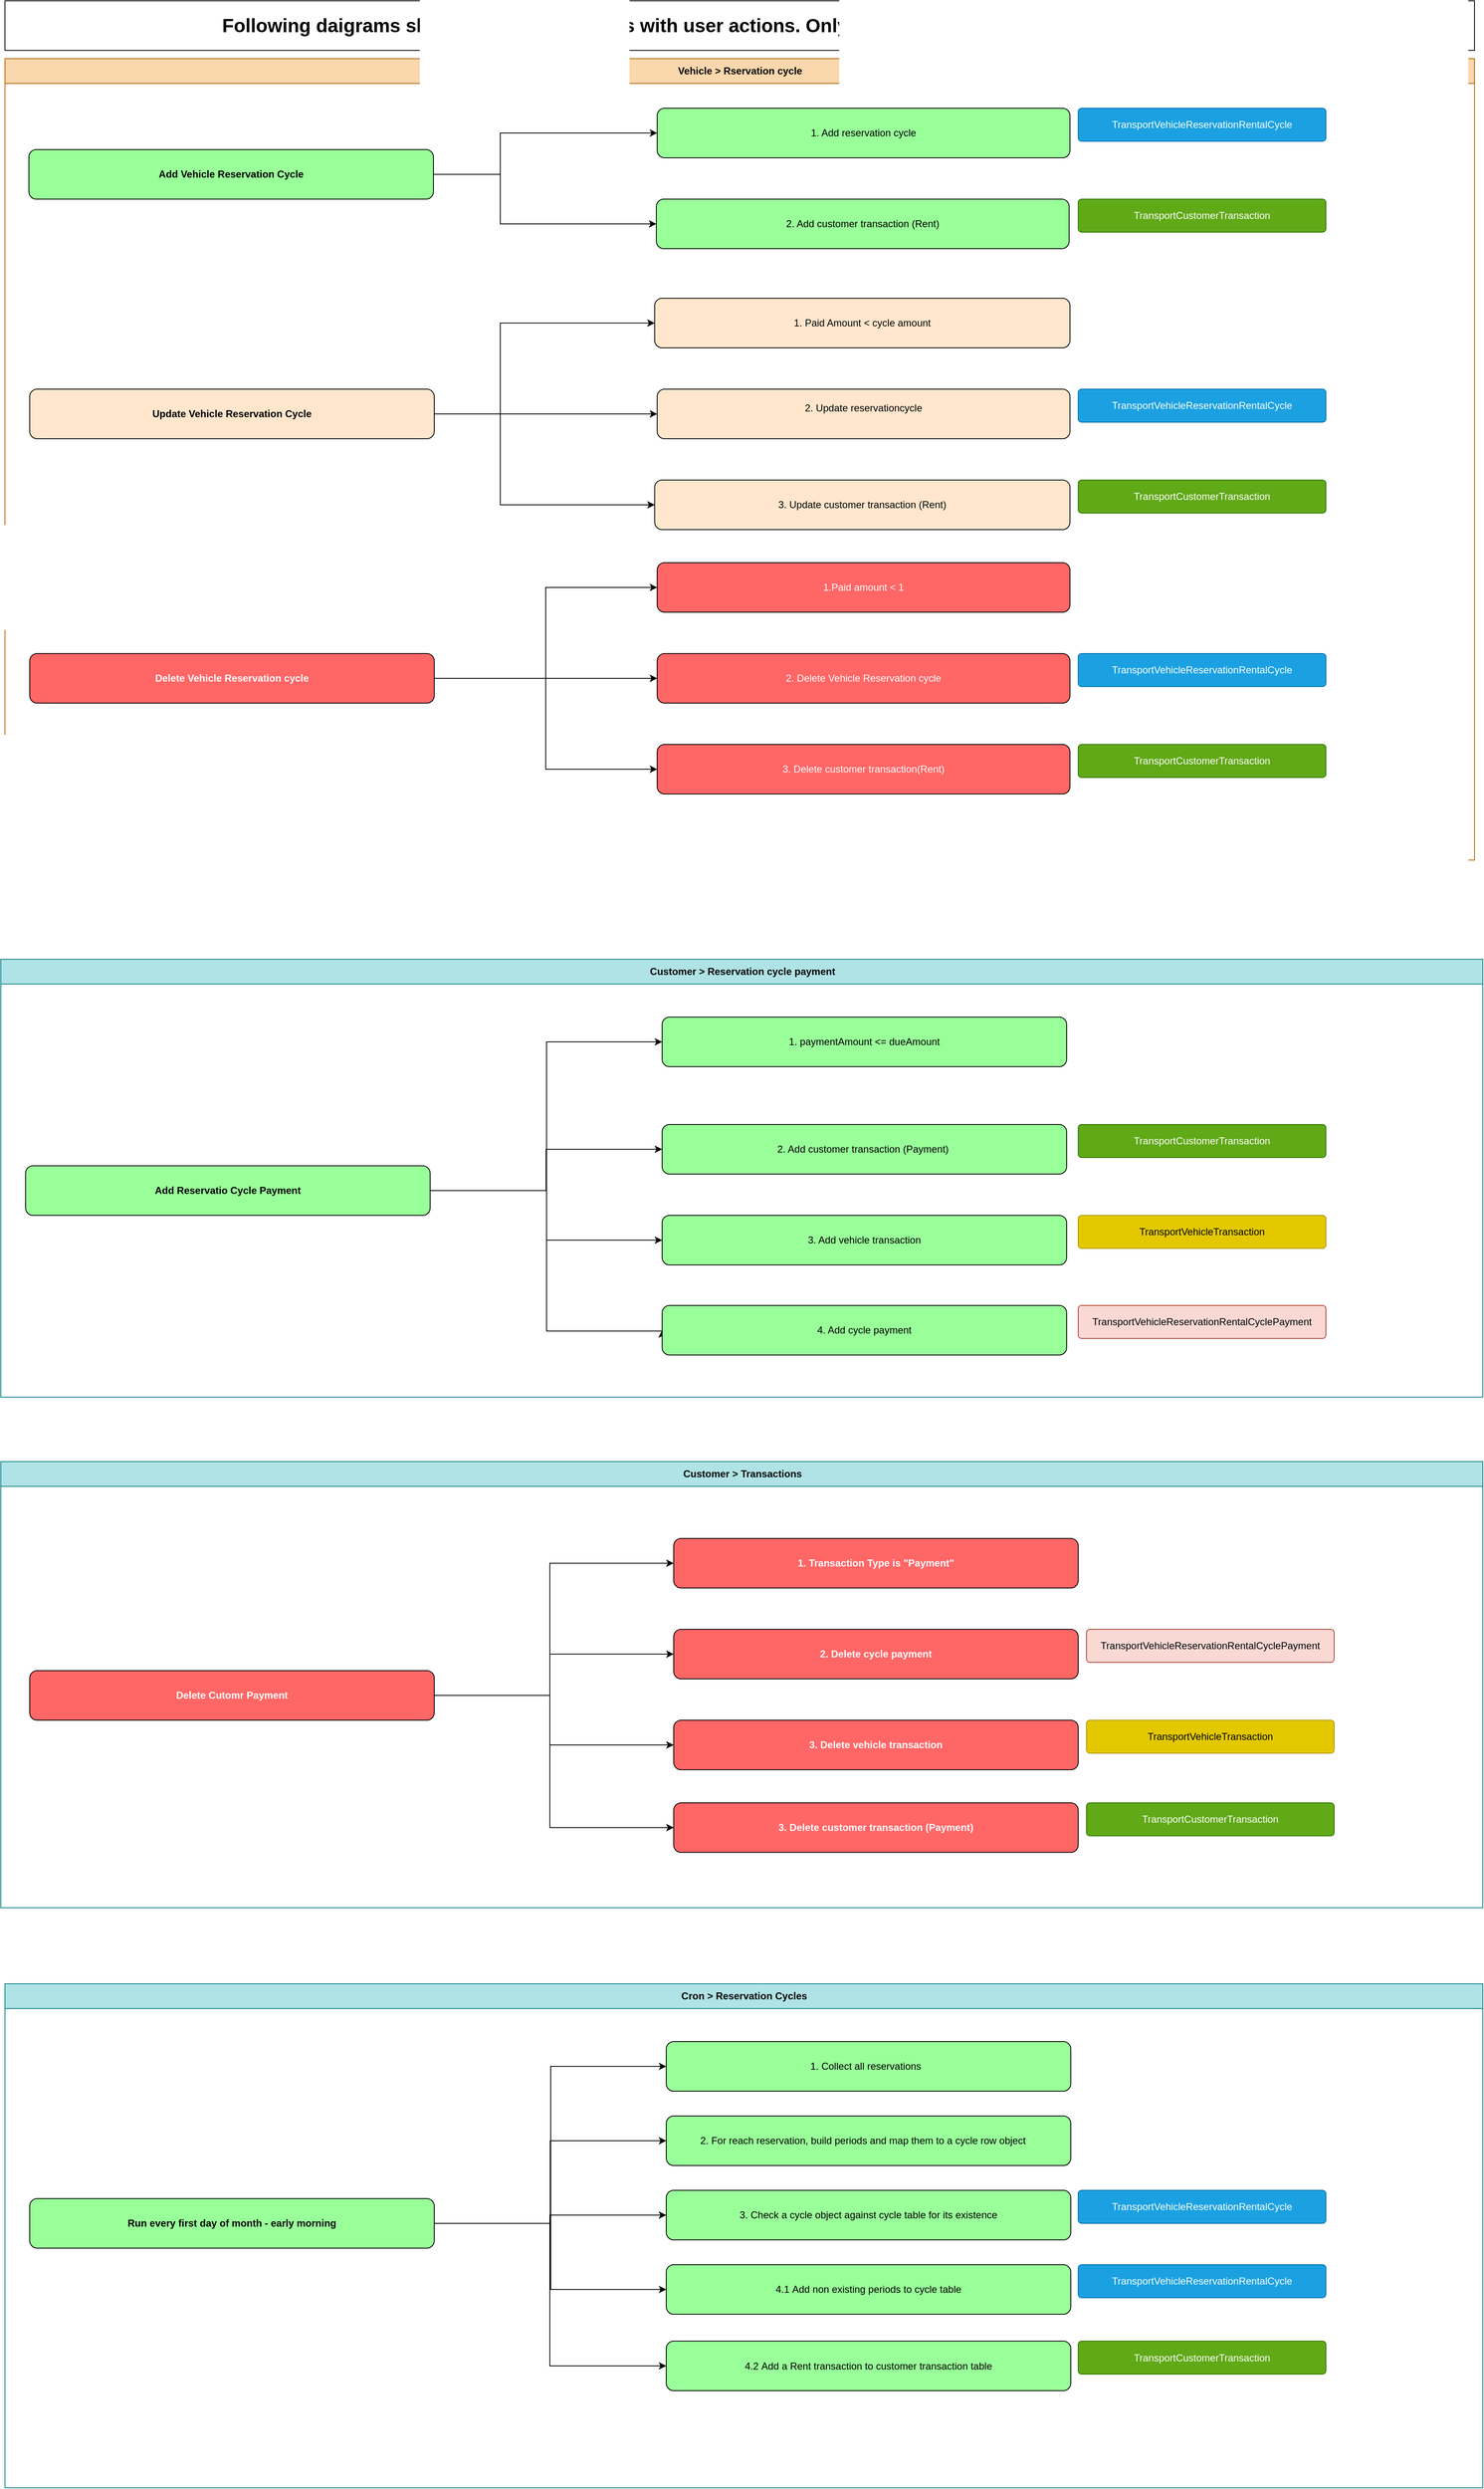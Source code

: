 <mxfile version="26.0.16">
  <diagram id="prtHgNgQTEPvFCAcTncT" name="Page-1">
    <mxGraphModel dx="1987" dy="1121" grid="1" gridSize="10" guides="1" tooltips="1" connect="1" arrows="1" fold="1" page="1" pageScale="1" pageWidth="827" pageHeight="1169" math="0" shadow="0">
      <root>
        <mxCell id="0" />
        <mxCell id="1" parent="0" />
        <mxCell id="dNxyNK7c78bLwvsdeMH5-11" value="Vehicle &amp;gt; Rservation cycle" style="swimlane;html=1;startSize=30;horizontal=1;containerType=tree;glass=0;fillColor=#fad7ac;strokeColor=#b46504;movable=1;resizable=1;rotatable=1;deletable=1;editable=1;locked=0;connectable=1;" parent="1" vertex="1">
          <mxGeometry x="40" y="100" width="1780" height="970" as="geometry" />
        </mxCell>
        <mxCell id="MT_8CDk_X4ysUxicGTOP-2" value="Add Vehicle Reservation Cycle" style="rounded=1;whiteSpace=wrap;html=1;fontStyle=1;fillColor=light-dark(#99FF99,var(--ge-dark-color, #121212));movable=1;resizable=1;rotatable=1;deletable=1;editable=1;locked=0;connectable=1;" parent="dNxyNK7c78bLwvsdeMH5-11" vertex="1">
          <mxGeometry x="29" y="110" width="490" height="60" as="geometry" />
        </mxCell>
        <mxCell id="MT_8CDk_X4ysUxicGTOP-5" value="2. Add customer transaction (Rent)" style="rounded=1;whiteSpace=wrap;html=1;fillColor=light-dark(#99FF99,var(--ge-dark-color, #121212));movable=1;resizable=1;rotatable=1;deletable=1;editable=1;locked=0;connectable=1;" parent="dNxyNK7c78bLwvsdeMH5-11" vertex="1">
          <mxGeometry x="789" y="170" width="500" height="60" as="geometry" />
        </mxCell>
        <mxCell id="MT_8CDk_X4ysUxicGTOP-12" value="Update Vehicle Reservation Cycle" style="rounded=1;whiteSpace=wrap;html=1;fontStyle=1;fillColor=light-dark(#FFE6CC,var(--ge-dark-color, #121212));movable=1;resizable=1;rotatable=1;deletable=1;editable=1;locked=0;connectable=1;" parent="dNxyNK7c78bLwvsdeMH5-11" vertex="1">
          <mxGeometry x="30" y="400" width="490" height="60" as="geometry" />
        </mxCell>
        <mxCell id="MT_8CDk_X4ysUxicGTOP-14" value="1.&amp;nbsp;&lt;span style=&quot;background-color: transparent; color: light-dark(rgb(0, 0, 0), rgb(255, 255, 255));&quot;&gt;Paid Amount &amp;lt; cycle amount&lt;/span&gt;" style="rounded=1;whiteSpace=wrap;html=1;fillColor=light-dark(#FFE6CC,var(--ge-dark-color, #121212));movable=1;resizable=1;rotatable=1;deletable=1;editable=1;locked=0;connectable=1;" parent="dNxyNK7c78bLwvsdeMH5-11" vertex="1">
          <mxGeometry x="787" y="290" width="503" height="60" as="geometry" />
        </mxCell>
        <mxCell id="MT_8CDk_X4ysUxicGTOP-15" value="2. Update reservationcycle&lt;div&gt;&lt;br&gt;&lt;/div&gt;" style="rounded=1;whiteSpace=wrap;html=1;fillColor=light-dark(#FFE6CC,var(--ge-dark-color, #121212));movable=1;resizable=1;rotatable=1;deletable=1;editable=1;locked=0;connectable=1;" parent="dNxyNK7c78bLwvsdeMH5-11" vertex="1">
          <mxGeometry x="790" y="400" width="500" height="60" as="geometry" />
        </mxCell>
        <mxCell id="MT_8CDk_X4ysUxicGTOP-22" value="3. Update customer transaction&lt;span style=&quot;background-color: transparent; color: light-dark(rgb(0, 0, 0), rgb(255, 255, 255));&quot;&gt;&amp;nbsp;(Rent)&lt;/span&gt;" style="rounded=1;whiteSpace=wrap;html=1;fillColor=light-dark(#FFE6CC,var(--ge-dark-color, #121212));movable=1;resizable=1;rotatable=1;deletable=1;editable=1;locked=0;connectable=1;" parent="dNxyNK7c78bLwvsdeMH5-11" vertex="1">
          <mxGeometry x="787" y="510" width="503" height="60" as="geometry" />
        </mxCell>
        <mxCell id="MT_8CDk_X4ysUxicGTOP-28" value="&lt;font style=&quot;color: light-dark(rgb(255, 255, 255), rgb(255, 255, 255));&quot;&gt;Delete Vehicle Reservation cycle&lt;/font&gt;" style="rounded=1;whiteSpace=wrap;html=1;fontStyle=1;fillColor=light-dark(#FF6666,var(--ge-dark-color, #121212));movable=1;resizable=1;rotatable=1;deletable=1;editable=1;locked=0;connectable=1;" parent="dNxyNK7c78bLwvsdeMH5-11" vertex="1">
          <mxGeometry x="30" y="720" width="490" height="60" as="geometry" />
        </mxCell>
        <mxCell id="MT_8CDk_X4ysUxicGTOP-29" value="" style="edgeStyle=orthogonalEdgeStyle;rounded=0;orthogonalLoop=1;jettySize=auto;html=1;fillColor=light-dark(#FF6666,var(--ge-dark-color, #121212));entryX=0;entryY=0.5;entryDx=0;entryDy=0;movable=1;resizable=1;rotatable=1;deletable=1;editable=1;locked=0;connectable=1;" parent="dNxyNK7c78bLwvsdeMH5-11" source="MT_8CDk_X4ysUxicGTOP-28" target="MT_8CDk_X4ysUxicGTOP-30" edge="1">
          <mxGeometry relative="1" as="geometry" />
        </mxCell>
        <mxCell id="MT_8CDk_X4ysUxicGTOP-30" value="&lt;span&gt;&lt;font style=&quot;color: light-dark(rgb(255, 255, 255), rgb(255, 255, 255));&quot;&gt;1.Paid amount &amp;lt; 1&lt;/font&gt;&lt;/span&gt;" style="rounded=1;whiteSpace=wrap;html=1;fillColor=light-dark(#FF6666,var(--ge-dark-color, #121212));movable=1;resizable=1;rotatable=1;deletable=1;editable=1;locked=0;connectable=1;" parent="dNxyNK7c78bLwvsdeMH5-11" vertex="1">
          <mxGeometry x="790" y="610" width="500" height="60" as="geometry" />
        </mxCell>
        <mxCell id="MT_8CDk_X4ysUxicGTOP-31" value="" style="edgeStyle=orthogonalEdgeStyle;rounded=0;orthogonalLoop=1;jettySize=auto;html=1;fillColor=light-dark(#FF6666,var(--ge-dark-color, #121212));movable=1;resizable=1;rotatable=1;deletable=1;editable=1;locked=0;connectable=1;" parent="dNxyNK7c78bLwvsdeMH5-11" source="MT_8CDk_X4ysUxicGTOP-28" target="MT_8CDk_X4ysUxicGTOP-32" edge="1">
          <mxGeometry relative="1" as="geometry">
            <Array as="points">
              <mxPoint x="670" y="750" />
              <mxPoint x="670" y="750" />
            </Array>
          </mxGeometry>
        </mxCell>
        <mxCell id="MT_8CDk_X4ysUxicGTOP-32" value="&lt;font style=&quot;color: light-dark(rgb(255, 255, 255), rgb(255, 255, 255));&quot;&gt;2. Delete Vehicle Reservation cycle&lt;/font&gt;" style="rounded=1;whiteSpace=wrap;html=1;fillColor=light-dark(#FF6666,var(--ge-dark-color, #121212));movable=1;resizable=1;rotatable=1;deletable=1;editable=1;locked=0;connectable=1;" parent="dNxyNK7c78bLwvsdeMH5-11" vertex="1">
          <mxGeometry x="790" y="720" width="500" height="60" as="geometry" />
        </mxCell>
        <mxCell id="MT_8CDk_X4ysUxicGTOP-33" value="" style="edgeStyle=orthogonalEdgeStyle;rounded=0;orthogonalLoop=1;jettySize=auto;html=1;exitX=1;exitY=0.5;exitDx=0;exitDy=0;fillColor=light-dark(#FF6666,var(--ge-dark-color, #121212));entryX=0;entryY=0.5;entryDx=0;entryDy=0;movable=1;resizable=1;rotatable=1;deletable=1;editable=1;locked=0;connectable=1;" parent="dNxyNK7c78bLwvsdeMH5-11" source="MT_8CDk_X4ysUxicGTOP-28" target="MT_8CDk_X4ysUxicGTOP-34" edge="1">
          <mxGeometry relative="1" as="geometry" />
        </mxCell>
        <mxCell id="MT_8CDk_X4ysUxicGTOP-34" value="&lt;font style=&quot;color: light-dark(rgb(255, 255, 255), rgb(255, 255, 255));&quot;&gt;3. Delete customer transaction(Rent)&lt;/font&gt;" style="rounded=1;whiteSpace=wrap;html=1;fillColor=light-dark(#FF6666,var(--ge-dark-color, #121212));movable=1;resizable=1;rotatable=1;deletable=1;editable=1;locked=0;connectable=1;" parent="dNxyNK7c78bLwvsdeMH5-11" vertex="1">
          <mxGeometry x="790" y="830" width="500" height="60" as="geometry" />
        </mxCell>
        <mxCell id="MT_8CDk_X4ysUxicGTOP-47" value="" style="edgeStyle=orthogonalEdgeStyle;rounded=0;orthogonalLoop=1;jettySize=auto;html=1;entryX=0;entryY=0.5;entryDx=0;entryDy=0;movable=1;resizable=1;rotatable=1;deletable=1;editable=1;locked=0;connectable=1;" parent="dNxyNK7c78bLwvsdeMH5-11" source="MT_8CDk_X4ysUxicGTOP-12" target="MT_8CDk_X4ysUxicGTOP-15" edge="1">
          <mxGeometry relative="1" as="geometry">
            <mxPoint x="1070" y="530" as="targetPoint" />
          </mxGeometry>
        </mxCell>
        <mxCell id="MT_8CDk_X4ysUxicGTOP-51" value="" style="edgeStyle=orthogonalEdgeStyle;rounded=0;orthogonalLoop=1;jettySize=auto;html=1;entryX=0;entryY=0.5;entryDx=0;entryDy=0;movable=1;resizable=1;rotatable=1;deletable=1;editable=1;locked=0;connectable=1;" parent="dNxyNK7c78bLwvsdeMH5-11" source="MT_8CDk_X4ysUxicGTOP-12" target="MT_8CDk_X4ysUxicGTOP-14" edge="1">
          <mxGeometry relative="1" as="geometry">
            <mxPoint x="600" y="300" as="targetPoint" />
            <Array as="points">
              <mxPoint x="600" y="430" />
              <mxPoint x="600" y="320" />
            </Array>
          </mxGeometry>
        </mxCell>
        <mxCell id="MT_8CDk_X4ysUxicGTOP-53" value="" style="edgeStyle=orthogonalEdgeStyle;rounded=0;orthogonalLoop=1;jettySize=auto;html=1;exitX=1;exitY=0.5;exitDx=0;exitDy=0;entryX=0;entryY=0.5;entryDx=0;entryDy=0;movable=1;resizable=1;rotatable=1;deletable=1;editable=1;locked=0;connectable=1;" parent="dNxyNK7c78bLwvsdeMH5-11" source="MT_8CDk_X4ysUxicGTOP-12" target="MT_8CDk_X4ysUxicGTOP-22" edge="1">
          <mxGeometry relative="1" as="geometry">
            <mxPoint x="780" y="520" as="targetPoint" />
            <Array as="points">
              <mxPoint x="600" y="430" />
              <mxPoint x="600" y="540" />
            </Array>
          </mxGeometry>
        </mxCell>
        <mxCell id="MT_8CDk_X4ysUxicGTOP-4" value="1. Add reservation cycle" style="rounded=1;whiteSpace=wrap;html=1;fillColor=light-dark(#99FF99,var(--ge-dark-color, #121212));movable=1;resizable=1;rotatable=1;deletable=1;editable=1;locked=0;connectable=1;" parent="dNxyNK7c78bLwvsdeMH5-11" vertex="1">
          <mxGeometry x="790" y="60" width="500" height="60" as="geometry" />
        </mxCell>
        <mxCell id="MT_8CDk_X4ysUxicGTOP-138" value="" style="endArrow=classic;html=1;rounded=0;exitX=1;exitY=0.5;exitDx=0;exitDy=0;entryX=0;entryY=0.5;entryDx=0;entryDy=0;movable=1;resizable=1;rotatable=1;deletable=1;editable=1;locked=0;connectable=1;" parent="dNxyNK7c78bLwvsdeMH5-11" source="MT_8CDk_X4ysUxicGTOP-2" target="MT_8CDk_X4ysUxicGTOP-4" edge="1">
          <mxGeometry width="50" height="50" relative="1" as="geometry">
            <mxPoint x="810" y="70" as="sourcePoint" />
            <mxPoint x="860" y="20" as="targetPoint" />
            <Array as="points">
              <mxPoint x="600" y="140" />
              <mxPoint x="600" y="90" />
            </Array>
          </mxGeometry>
        </mxCell>
        <mxCell id="MT_8CDk_X4ysUxicGTOP-139" value="" style="endArrow=classic;html=1;rounded=0;exitX=1;exitY=0.5;exitDx=0;exitDy=0;entryX=0;entryY=0.5;entryDx=0;entryDy=0;movable=1;resizable=1;rotatable=1;deletable=1;editable=1;locked=0;connectable=1;" parent="dNxyNK7c78bLwvsdeMH5-11" source="MT_8CDk_X4ysUxicGTOP-2" target="MT_8CDk_X4ysUxicGTOP-5" edge="1">
          <mxGeometry width="50" height="50" relative="1" as="geometry">
            <mxPoint x="810" y="70" as="sourcePoint" />
            <mxPoint x="860" y="20" as="targetPoint" />
            <Array as="points">
              <mxPoint x="600" y="140" />
              <mxPoint x="600" y="200" />
            </Array>
          </mxGeometry>
        </mxCell>
        <mxCell id="MT_8CDk_X4ysUxicGTOP-181" value="TransportCustomerTransaction" style="rounded=1;arcSize=10;whiteSpace=wrap;html=1;align=center;fillColor=#60a917;fontColor=#ffffff;strokeColor=#2D7600;movable=1;resizable=1;rotatable=1;deletable=1;editable=1;locked=0;connectable=1;" parent="dNxyNK7c78bLwvsdeMH5-11" vertex="1">
          <mxGeometry x="1300" y="170" width="300" height="40" as="geometry" />
        </mxCell>
        <mxCell id="MT_8CDk_X4ysUxicGTOP-182" value="TransportVehicleReservationRentalCycle" style="rounded=1;arcSize=10;whiteSpace=wrap;html=1;align=center;fillColor=#1ba1e2;fontColor=#ffffff;strokeColor=#006EAF;movable=1;resizable=1;rotatable=1;deletable=1;editable=1;locked=0;connectable=1;" parent="dNxyNK7c78bLwvsdeMH5-11" vertex="1">
          <mxGeometry x="1300" y="60" width="300" height="40" as="geometry" />
        </mxCell>
        <mxCell id="MT_8CDk_X4ysUxicGTOP-185" value="TransportVehicleReservationRentalCycle" style="rounded=1;arcSize=10;whiteSpace=wrap;html=1;align=center;fillColor=#1ba1e2;fontColor=#ffffff;strokeColor=#006EAF;movable=1;resizable=1;rotatable=1;deletable=1;editable=1;locked=0;connectable=1;" parent="dNxyNK7c78bLwvsdeMH5-11" vertex="1">
          <mxGeometry x="1300" y="400" width="300" height="40" as="geometry" />
        </mxCell>
        <mxCell id="MT_8CDk_X4ysUxicGTOP-186" value="TransportCustomerTransaction" style="rounded=1;arcSize=10;whiteSpace=wrap;html=1;align=center;fillColor=#60a917;fontColor=#ffffff;strokeColor=#2D7600;movable=1;resizable=1;rotatable=1;deletable=1;editable=1;locked=0;connectable=1;" parent="dNxyNK7c78bLwvsdeMH5-11" vertex="1">
          <mxGeometry x="1300" y="510" width="300" height="40" as="geometry" />
        </mxCell>
        <mxCell id="MT_8CDk_X4ysUxicGTOP-187" value="TransportVehicleReservationRentalCycle" style="rounded=1;arcSize=10;whiteSpace=wrap;html=1;align=center;fillColor=#1ba1e2;fontColor=#ffffff;strokeColor=#006EAF;movable=1;resizable=1;rotatable=1;deletable=1;editable=1;locked=0;connectable=1;" parent="dNxyNK7c78bLwvsdeMH5-11" vertex="1">
          <mxGeometry x="1300" y="720" width="300" height="40" as="geometry" />
        </mxCell>
        <mxCell id="MT_8CDk_X4ysUxicGTOP-188" value="TransportCustomerTransaction" style="rounded=1;arcSize=10;whiteSpace=wrap;html=1;align=center;fillColor=#60a917;fontColor=#ffffff;strokeColor=#2D7600;movable=1;resizable=1;rotatable=1;deletable=1;editable=1;locked=0;connectable=1;" parent="dNxyNK7c78bLwvsdeMH5-11" vertex="1">
          <mxGeometry x="1300" y="830" width="300" height="40" as="geometry" />
        </mxCell>
        <mxCell id="MT_8CDk_X4ysUxicGTOP-55" value="&lt;font style=&quot;font-size: 23px;&quot;&gt;Following daigrams shows how data changes with user actions. Only listing those that affect more than one tables&lt;/font&gt;" style="rounded=0;whiteSpace=wrap;html=1;fontStyle=1;movable=1;resizable=1;rotatable=1;deletable=1;editable=1;locked=0;connectable=1;" parent="1" vertex="1">
          <mxGeometry x="40" y="30" width="1780" height="60" as="geometry" />
        </mxCell>
        <mxCell id="MT_8CDk_X4ysUxicGTOP-96" value="Customer &amp;gt; Reservation cycle payment" style="swimlane;html=1;startSize=30;horizontal=1;containerType=tree;glass=0;fillColor=#b0e3e6;strokeColor=#0e8088;movable=1;resizable=1;rotatable=1;deletable=1;editable=1;locked=0;connectable=1;" parent="1" vertex="1">
          <mxGeometry x="35" y="1190" width="1795" height="530" as="geometry" />
        </mxCell>
        <mxCell id="MT_8CDk_X4ysUxicGTOP-97" value="Add&amp;nbsp;&lt;span style=&quot;background-color: transparent; color: light-dark(rgb(0, 0, 0), rgb(255, 255, 255));&quot;&gt;Reservatio Cycle Payment&lt;/span&gt;" style="rounded=1;whiteSpace=wrap;html=1;fontStyle=1;fillColor=light-dark(#99FF99,var(--ge-dark-color, #121212));movable=1;resizable=1;rotatable=1;deletable=1;editable=1;locked=0;connectable=1;" parent="MT_8CDk_X4ysUxicGTOP-96" vertex="1">
          <mxGeometry x="30" y="250" width="490" height="60" as="geometry" />
        </mxCell>
        <mxCell id="MT_8CDk_X4ysUxicGTOP-98" value="1. paymentAmount &amp;lt;= dueAmount" style="rounded=1;whiteSpace=wrap;html=1;fillColor=light-dark(#99FF99,var(--ge-dark-color, #121212));movable=1;resizable=1;rotatable=1;deletable=1;editable=1;locked=0;connectable=1;" parent="MT_8CDk_X4ysUxicGTOP-96" vertex="1">
          <mxGeometry x="801" y="70" width="490" height="60" as="geometry" />
        </mxCell>
        <mxCell id="MT_8CDk_X4ysUxicGTOP-99" value="2. Add customer transaction (Payment)&amp;nbsp;" style="rounded=1;whiteSpace=wrap;html=1;fillColor=light-dark(#99FF99,var(--ge-dark-color, #121212));movable=1;resizable=1;rotatable=1;deletable=1;editable=1;locked=0;connectable=1;" parent="MT_8CDk_X4ysUxicGTOP-96" vertex="1">
          <mxGeometry x="801" y="200" width="490" height="60" as="geometry" />
        </mxCell>
        <mxCell id="MT_8CDk_X4ysUxicGTOP-111" value="" style="edgeStyle=orthogonalEdgeStyle;rounded=0;orthogonalLoop=1;jettySize=auto;html=1;entryX=0;entryY=0.5;entryDx=0;entryDy=0;exitX=1;exitY=0.5;exitDx=0;exitDy=0;movable=1;resizable=1;rotatable=1;deletable=1;editable=1;locked=0;connectable=1;" parent="MT_8CDk_X4ysUxicGTOP-96" source="MT_8CDk_X4ysUxicGTOP-97" target="MT_8CDk_X4ysUxicGTOP-98" edge="1">
          <mxGeometry relative="1" as="geometry">
            <mxPoint x="550" y="280" as="sourcePoint" />
            <mxPoint x="1111" y="110" as="targetPoint" />
            <Array as="points">
              <mxPoint x="661" y="280" />
              <mxPoint x="661" y="100" />
            </Array>
          </mxGeometry>
        </mxCell>
        <mxCell id="MT_8CDk_X4ysUxicGTOP-112" value="" style="edgeStyle=orthogonalEdgeStyle;rounded=0;orthogonalLoop=1;jettySize=auto;html=1;exitX=1;exitY=0.5;exitDx=0;exitDy=0;movable=1;resizable=1;rotatable=1;deletable=1;editable=1;locked=0;connectable=1;" parent="MT_8CDk_X4ysUxicGTOP-96" source="MT_8CDk_X4ysUxicGTOP-97" target="MT_8CDk_X4ysUxicGTOP-99" edge="1">
          <mxGeometry relative="1" as="geometry">
            <mxPoint x="761" y="220" as="sourcePoint" />
            <mxPoint x="1131" y="230" as="targetPoint" />
            <Array as="points" />
          </mxGeometry>
        </mxCell>
        <mxCell id="MT_8CDk_X4ysUxicGTOP-120" value="" style="edgeStyle=orthogonalEdgeStyle;rounded=0;orthogonalLoop=1;jettySize=auto;html=1;entryX=0;entryY=0.5;entryDx=0;entryDy=0;exitX=1;exitY=0.5;exitDx=0;exitDy=0;movable=1;resizable=1;rotatable=1;deletable=1;editable=1;locked=0;connectable=1;" parent="MT_8CDk_X4ysUxicGTOP-96" source="MT_8CDk_X4ysUxicGTOP-97" target="MT_8CDk_X4ysUxicGTOP-121" edge="1">
          <mxGeometry relative="1" as="geometry">
            <mxPoint x="560" y="230" as="sourcePoint" />
            <Array as="points">
              <mxPoint x="661" y="280" />
              <mxPoint x="661" y="340" />
            </Array>
          </mxGeometry>
        </mxCell>
        <mxCell id="MT_8CDk_X4ysUxicGTOP-121" value="&lt;span style=&quot;font-weight: 400;&quot;&gt;3. Add vehicle transaction&lt;/span&gt;" style="rounded=1;whiteSpace=wrap;html=1;fontStyle=1;fillColor=light-dark(#99FF99,var(--ge-dark-color, #121212));movable=1;resizable=1;rotatable=1;deletable=1;editable=1;locked=0;connectable=1;" parent="MT_8CDk_X4ysUxicGTOP-96" vertex="1">
          <mxGeometry x="801" y="310" width="490" height="60" as="geometry" />
        </mxCell>
        <mxCell id="MT_8CDk_X4ysUxicGTOP-122" value="" style="edgeStyle=orthogonalEdgeStyle;rounded=0;orthogonalLoop=1;jettySize=auto;html=1;entryX=0;entryY=0.5;entryDx=0;entryDy=0;exitX=1;exitY=0.5;exitDx=0;exitDy=0;movable=1;resizable=1;rotatable=1;deletable=1;editable=1;locked=0;connectable=1;" parent="MT_8CDk_X4ysUxicGTOP-96" source="MT_8CDk_X4ysUxicGTOP-97" target="MT_8CDk_X4ysUxicGTOP-123" edge="1">
          <mxGeometry relative="1" as="geometry">
            <mxPoint x="580" y="280" as="sourcePoint" />
            <mxPoint x="751" y="430" as="targetPoint" />
            <Array as="points">
              <mxPoint x="661" y="280" />
              <mxPoint x="661" y="450" />
              <mxPoint x="801" y="450" />
            </Array>
          </mxGeometry>
        </mxCell>
        <mxCell id="MT_8CDk_X4ysUxicGTOP-123" value="&lt;span style=&quot;font-weight: 400;&quot;&gt;4. Add cycle payment&lt;/span&gt;" style="rounded=1;whiteSpace=wrap;html=1;fontStyle=1;fillColor=light-dark(#99FF99,var(--ge-dark-color, #121212));movable=1;resizable=1;rotatable=1;deletable=1;editable=1;locked=0;connectable=1;" parent="MT_8CDk_X4ysUxicGTOP-96" vertex="1">
          <mxGeometry x="801" y="419" width="490" height="60" as="geometry" />
        </mxCell>
        <mxCell id="MT_8CDk_X4ysUxicGTOP-189" value="TransportCustomerTransaction" style="rounded=1;arcSize=10;whiteSpace=wrap;html=1;align=center;fillColor=#60a917;fontColor=#ffffff;strokeColor=#2D7600;movable=1;resizable=1;rotatable=1;deletable=1;editable=1;locked=0;connectable=1;" parent="MT_8CDk_X4ysUxicGTOP-96" vertex="1">
          <mxGeometry x="1305" y="200" width="300" height="40" as="geometry" />
        </mxCell>
        <mxCell id="MT_8CDk_X4ysUxicGTOP-184" value="TransportVehicleTransaction" style="rounded=1;arcSize=10;whiteSpace=wrap;html=1;align=center;fillColor=#e3c800;fontColor=#000000;strokeColor=#B09500;movable=1;resizable=1;rotatable=1;deletable=1;editable=1;locked=0;connectable=1;" parent="MT_8CDk_X4ysUxicGTOP-96" vertex="1">
          <mxGeometry x="1305" y="310" width="300" height="40" as="geometry" />
        </mxCell>
        <mxCell id="MT_8CDk_X4ysUxicGTOP-183" value="TransportVehicleReservationRentalCyclePayment" style="rounded=1;arcSize=10;whiteSpace=wrap;html=1;align=center;fillColor=#fad9d5;strokeColor=#ae4132;movable=1;resizable=1;rotatable=1;deletable=1;editable=1;locked=0;connectable=1;" parent="MT_8CDk_X4ysUxicGTOP-96" vertex="1">
          <mxGeometry x="1305" y="419" width="300" height="40" as="geometry" />
        </mxCell>
        <mxCell id="MT_8CDk_X4ysUxicGTOP-146" value="Customer &amp;gt; Transactions" style="swimlane;html=1;startSize=30;horizontal=1;containerType=tree;glass=0;fillColor=#b0e3e6;strokeColor=#0e8088;movable=1;resizable=1;rotatable=1;deletable=1;editable=1;locked=0;connectable=1;" parent="1" vertex="1">
          <mxGeometry x="35" y="1798" width="1795" height="540" as="geometry">
            <mxRectangle x="35" y="2740" width="170" height="30" as="alternateBounds" />
          </mxGeometry>
        </mxCell>
        <mxCell id="MT_8CDk_X4ysUxicGTOP-156" value="&lt;font style=&quot;color: light-dark(rgb(255, 255, 255), rgb(255, 255, 255));&quot;&gt;Delete Cutomr Payment&lt;/font&gt;" style="rounded=1;whiteSpace=wrap;html=1;fontStyle=1;fillColor=light-dark(#FF6666,var(--ge-dark-color, #121212));movable=1;resizable=1;rotatable=1;deletable=1;editable=1;locked=0;connectable=1;" parent="MT_8CDk_X4ysUxicGTOP-146" vertex="1">
          <mxGeometry x="35" y="253" width="490" height="60" as="geometry" />
        </mxCell>
        <mxCell id="MT_8CDk_X4ysUxicGTOP-157" value="" style="edgeStyle=orthogonalEdgeStyle;rounded=0;orthogonalLoop=1;jettySize=auto;html=1;movable=1;resizable=1;rotatable=1;deletable=1;editable=1;locked=0;connectable=1;" parent="MT_8CDk_X4ysUxicGTOP-146" source="MT_8CDk_X4ysUxicGTOP-156" target="MT_8CDk_X4ysUxicGTOP-158" edge="1">
          <mxGeometry relative="1" as="geometry">
            <Array as="points">
              <mxPoint x="665" y="283" />
              <mxPoint x="665" y="123" />
            </Array>
          </mxGeometry>
        </mxCell>
        <mxCell id="MT_8CDk_X4ysUxicGTOP-158" value="&lt;font color=&quot;#ffffff&quot;&gt;1. Transaction Type is &quot;Payment&quot;&lt;/font&gt;" style="rounded=1;whiteSpace=wrap;html=1;fontStyle=1;fillColor=light-dark(#FF6666,var(--ge-dark-color, #121212));movable=1;resizable=1;rotatable=1;deletable=1;editable=1;locked=0;connectable=1;" parent="MT_8CDk_X4ysUxicGTOP-146" vertex="1">
          <mxGeometry x="815" y="93" width="490" height="60" as="geometry" />
        </mxCell>
        <mxCell id="MT_8CDk_X4ysUxicGTOP-159" value="&lt;font style=&quot;color: light-dark(rgb(255, 255, 255), rgb(255, 255, 255));&quot;&gt;2. Delete cycle payment&lt;/font&gt;" style="rounded=1;whiteSpace=wrap;html=1;fontStyle=1;fillColor=light-dark(#FF6666,var(--ge-dark-color, #121212));movable=1;resizable=1;rotatable=1;deletable=1;editable=1;locked=0;connectable=1;" parent="MT_8CDk_X4ysUxicGTOP-146" vertex="1">
          <mxGeometry x="815" y="203" width="490" height="60" as="geometry" />
        </mxCell>
        <mxCell id="MT_8CDk_X4ysUxicGTOP-160" value="&lt;font style=&quot;color: light-dark(rgb(255, 255, 255), rgb(255, 255, 255));&quot;&gt;3. Delete vehicle transaction&lt;/font&gt;" style="rounded=1;whiteSpace=wrap;html=1;fontStyle=1;fillColor=light-dark(#FF6666,var(--ge-dark-color, #121212));movable=1;resizable=1;rotatable=1;deletable=1;editable=1;locked=0;connectable=1;" parent="MT_8CDk_X4ysUxicGTOP-146" vertex="1">
          <mxGeometry x="815" y="313" width="490" height="60" as="geometry" />
        </mxCell>
        <mxCell id="MT_8CDk_X4ysUxicGTOP-161" value="&lt;font style=&quot;color: light-dark(rgb(255, 255, 255), rgb(255, 255, 255));&quot;&gt;3. Delete customer transaction (Payment)&lt;/font&gt;" style="rounded=1;whiteSpace=wrap;html=1;fontStyle=1;fillColor=light-dark(#FF6666,var(--ge-dark-color, #121212));movable=1;resizable=1;rotatable=1;deletable=1;editable=1;locked=0;connectable=1;" parent="MT_8CDk_X4ysUxicGTOP-146" vertex="1">
          <mxGeometry x="815" y="413" width="490" height="60" as="geometry" />
        </mxCell>
        <mxCell id="MT_8CDk_X4ysUxicGTOP-162" value="" style="endArrow=classic;html=1;rounded=0;exitX=1;exitY=0.5;exitDx=0;exitDy=0;entryX=0;entryY=0.5;entryDx=0;entryDy=0;movable=1;resizable=1;rotatable=1;deletable=1;editable=1;locked=0;connectable=1;" parent="MT_8CDk_X4ysUxicGTOP-146" source="MT_8CDk_X4ysUxicGTOP-156" target="MT_8CDk_X4ysUxicGTOP-159" edge="1">
          <mxGeometry width="50" height="50" relative="1" as="geometry">
            <mxPoint x="795" y="303" as="sourcePoint" />
            <mxPoint x="845" y="253" as="targetPoint" />
            <Array as="points">
              <mxPoint x="665" y="283" />
              <mxPoint x="665" y="233" />
            </Array>
          </mxGeometry>
        </mxCell>
        <mxCell id="MT_8CDk_X4ysUxicGTOP-163" value="" style="endArrow=classic;html=1;rounded=0;exitX=1;exitY=0.5;exitDx=0;exitDy=0;entryX=0;entryY=0.5;entryDx=0;entryDy=0;movable=1;resizable=1;rotatable=1;deletable=1;editable=1;locked=0;connectable=1;" parent="MT_8CDk_X4ysUxicGTOP-146" source="MT_8CDk_X4ysUxicGTOP-156" target="MT_8CDk_X4ysUxicGTOP-160" edge="1">
          <mxGeometry width="50" height="50" relative="1" as="geometry">
            <mxPoint x="795" y="193" as="sourcePoint" />
            <mxPoint x="845" y="143" as="targetPoint" />
            <Array as="points">
              <mxPoint x="665" y="283" />
              <mxPoint x="665" y="343" />
            </Array>
          </mxGeometry>
        </mxCell>
        <mxCell id="MT_8CDk_X4ysUxicGTOP-164" value="" style="endArrow=classic;html=1;rounded=0;exitX=1;exitY=0.5;exitDx=0;exitDy=0;entryX=0;entryY=0.5;entryDx=0;entryDy=0;movable=1;resizable=1;rotatable=1;deletable=1;editable=1;locked=0;connectable=1;" parent="MT_8CDk_X4ysUxicGTOP-146" source="MT_8CDk_X4ysUxicGTOP-156" target="MT_8CDk_X4ysUxicGTOP-161" edge="1">
          <mxGeometry width="50" height="50" relative="1" as="geometry">
            <mxPoint x="795" y="193" as="sourcePoint" />
            <mxPoint x="845" y="143" as="targetPoint" />
            <Array as="points">
              <mxPoint x="665" y="283" />
              <mxPoint x="665" y="443" />
            </Array>
          </mxGeometry>
        </mxCell>
        <mxCell id="MT_8CDk_X4ysUxicGTOP-190" value="TransportVehicleReservationRentalCyclePayment" style="rounded=1;arcSize=10;whiteSpace=wrap;html=1;align=center;fillColor=#fad9d5;strokeColor=#ae4132;movable=1;resizable=1;rotatable=1;deletable=1;editable=1;locked=0;connectable=1;" parent="MT_8CDk_X4ysUxicGTOP-146" vertex="1">
          <mxGeometry x="1315" y="203" width="300" height="40" as="geometry" />
        </mxCell>
        <mxCell id="MT_8CDk_X4ysUxicGTOP-191" value="TransportVehicleTransaction" style="rounded=1;arcSize=10;whiteSpace=wrap;html=1;align=center;fillColor=#e3c800;fontColor=#000000;strokeColor=#B09500;movable=1;resizable=1;rotatable=1;deletable=1;editable=1;locked=0;connectable=1;" parent="MT_8CDk_X4ysUxicGTOP-146" vertex="1">
          <mxGeometry x="1315" y="313" width="300" height="40" as="geometry" />
        </mxCell>
        <mxCell id="MT_8CDk_X4ysUxicGTOP-192" value="TransportCustomerTransaction" style="rounded=1;arcSize=10;whiteSpace=wrap;html=1;align=center;fillColor=#60a917;fontColor=#ffffff;strokeColor=#2D7600;movable=1;resizable=1;rotatable=1;deletable=1;editable=1;locked=0;connectable=1;" parent="MT_8CDk_X4ysUxicGTOP-146" vertex="1">
          <mxGeometry x="1315" y="413" width="300" height="40" as="geometry" />
        </mxCell>
        <mxCell id="MT_8CDk_X4ysUxicGTOP-165" value="Cron &amp;gt; Reservation Cycles" style="swimlane;html=1;startSize=30;horizontal=1;containerType=tree;glass=0;fillColor=#b0e3e6;strokeColor=#0e8088;movable=1;resizable=1;rotatable=1;deletable=1;editable=1;locked=0;connectable=1;" parent="1" vertex="1">
          <mxGeometry x="40" y="2430" width="1790" height="610" as="geometry" />
        </mxCell>
        <mxCell id="MT_8CDk_X4ysUxicGTOP-166" value="Run every first day of month - early morning" style="rounded=1;whiteSpace=wrap;html=1;fontStyle=1;fillColor=light-dark(#99FF99,var(--ge-dark-color, #121212));movable=1;resizable=1;rotatable=1;deletable=1;editable=1;locked=0;connectable=1;" parent="MT_8CDk_X4ysUxicGTOP-165" vertex="1">
          <mxGeometry x="30" y="260" width="490" height="60" as="geometry" />
        </mxCell>
        <mxCell id="MT_8CDk_X4ysUxicGTOP-167" value="1. Collect all reservations&amp;nbsp;&amp;nbsp;" style="rounded=1;whiteSpace=wrap;html=1;fillColor=light-dark(#99FF99,var(--ge-dark-color, #121212));movable=1;resizable=1;rotatable=1;deletable=1;editable=1;locked=0;connectable=1;" parent="MT_8CDk_X4ysUxicGTOP-165" vertex="1">
          <mxGeometry x="801" y="70" width="490" height="60" as="geometry" />
        </mxCell>
        <mxCell id="MT_8CDk_X4ysUxicGTOP-168" value="2. For reach reservation, build periods and map them to a cycle row object&amp;nbsp; &amp;nbsp;&amp;nbsp;" style="rounded=1;whiteSpace=wrap;html=1;fillColor=light-dark(#99FF99,var(--ge-dark-color, #121212));movable=1;resizable=1;rotatable=1;deletable=1;editable=1;locked=0;connectable=1;" parent="MT_8CDk_X4ysUxicGTOP-165" vertex="1">
          <mxGeometry x="801" y="160" width="490" height="60" as="geometry" />
        </mxCell>
        <mxCell id="MT_8CDk_X4ysUxicGTOP-169" value="" style="edgeStyle=orthogonalEdgeStyle;rounded=0;orthogonalLoop=1;jettySize=auto;html=1;entryX=0;entryY=0.5;entryDx=0;entryDy=0;exitX=1;exitY=0.5;exitDx=0;exitDy=0;movable=1;resizable=1;rotatable=1;deletable=1;editable=1;locked=0;connectable=1;" parent="MT_8CDk_X4ysUxicGTOP-165" source="MT_8CDk_X4ysUxicGTOP-166" target="MT_8CDk_X4ysUxicGTOP-167" edge="1">
          <mxGeometry relative="1" as="geometry">
            <mxPoint x="550" y="280" as="sourcePoint" />
            <mxPoint x="1111" y="110" as="targetPoint" />
            <Array as="points">
              <mxPoint x="661" y="290" />
              <mxPoint x="661" y="100" />
            </Array>
          </mxGeometry>
        </mxCell>
        <mxCell id="MT_8CDk_X4ysUxicGTOP-170" value="" style="edgeStyle=orthogonalEdgeStyle;rounded=0;orthogonalLoop=1;jettySize=auto;html=1;exitX=1;exitY=0.5;exitDx=0;exitDy=0;entryX=0;entryY=0.5;entryDx=0;entryDy=0;movable=1;resizable=1;rotatable=1;deletable=1;editable=1;locked=0;connectable=1;" parent="MT_8CDk_X4ysUxicGTOP-165" source="MT_8CDk_X4ysUxicGTOP-166" target="MT_8CDk_X4ysUxicGTOP-168" edge="1">
          <mxGeometry relative="1" as="geometry">
            <mxPoint x="761" y="220" as="sourcePoint" />
            <mxPoint x="1131" y="230" as="targetPoint" />
            <Array as="points" />
          </mxGeometry>
        </mxCell>
        <mxCell id="MT_8CDk_X4ysUxicGTOP-172" value="&lt;span style=&quot;font-weight: 400;&quot;&gt;3. Check a cycle object against cycle table for its existence&lt;/span&gt;" style="rounded=1;whiteSpace=wrap;html=1;fontStyle=1;fillColor=light-dark(#99FF99,var(--ge-dark-color, #121212));movable=1;resizable=1;rotatable=1;deletable=1;editable=1;locked=0;connectable=1;" parent="MT_8CDk_X4ysUxicGTOP-165" vertex="1">
          <mxGeometry x="801" y="250" width="490" height="60" as="geometry" />
        </mxCell>
        <mxCell id="MT_8CDk_X4ysUxicGTOP-173" value="" style="edgeStyle=orthogonalEdgeStyle;rounded=0;orthogonalLoop=1;jettySize=auto;html=1;entryX=0;entryY=0.5;entryDx=0;entryDy=0;exitX=1;exitY=0.5;exitDx=0;exitDy=0;movable=1;resizable=1;rotatable=1;deletable=1;editable=1;locked=0;connectable=1;" parent="MT_8CDk_X4ysUxicGTOP-165" source="MT_8CDk_X4ysUxicGTOP-166" target="MT_8CDk_X4ysUxicGTOP-174" edge="1">
          <mxGeometry relative="1" as="geometry">
            <mxPoint x="580" y="280" as="sourcePoint" />
            <mxPoint x="751" y="430" as="targetPoint" />
            <Array as="points">
              <mxPoint x="661" y="290" />
              <mxPoint x="661" y="370" />
            </Array>
          </mxGeometry>
        </mxCell>
        <mxCell id="MT_8CDk_X4ysUxicGTOP-174" value="&lt;span style=&quot;font-weight: 400;&quot;&gt;4.1&lt;/span&gt;&lt;span style=&quot;font-weight: 400; background-color: transparent; color: light-dark(rgb(0, 0, 0), rgb(255, 255, 255));&quot;&gt;&amp;nbsp;Add non existing periods to cycle table&lt;/span&gt;" style="rounded=1;whiteSpace=wrap;html=1;fontStyle=1;fillColor=light-dark(#99FF99,var(--ge-dark-color, #121212));movable=1;resizable=1;rotatable=1;deletable=1;editable=1;locked=0;connectable=1;" parent="MT_8CDk_X4ysUxicGTOP-165" vertex="1">
          <mxGeometry x="801" y="340" width="490" height="60" as="geometry" />
        </mxCell>
        <mxCell id="MT_8CDk_X4ysUxicGTOP-178" value="" style="edgeStyle=orthogonalEdgeStyle;rounded=0;orthogonalLoop=1;jettySize=auto;html=1;exitX=1;exitY=0.5;exitDx=0;exitDy=0;entryX=0;entryY=0.5;entryDx=0;entryDy=0;movable=1;resizable=1;rotatable=1;deletable=1;editable=1;locked=0;connectable=1;" parent="MT_8CDk_X4ysUxicGTOP-165" source="MT_8CDk_X4ysUxicGTOP-166" target="MT_8CDk_X4ysUxicGTOP-172" edge="1">
          <mxGeometry relative="1" as="geometry">
            <mxPoint x="530" y="290" as="sourcePoint" />
            <mxPoint x="811" y="190" as="targetPoint" />
            <Array as="points">
              <mxPoint x="660" y="290" />
              <mxPoint x="660" y="280" />
            </Array>
          </mxGeometry>
        </mxCell>
        <mxCell id="MT_8CDk_X4ysUxicGTOP-179" value="&lt;span style=&quot;font-weight: 400;&quot;&gt;4.2&lt;/span&gt;&lt;span style=&quot;font-weight: 400; background-color: transparent; color: light-dark(rgb(0, 0, 0), rgb(255, 255, 255));&quot;&gt;&amp;nbsp;Add a Rent transaction to customer transaction table&lt;/span&gt;" style="rounded=1;whiteSpace=wrap;html=1;fontStyle=1;fillColor=light-dark(#99FF99,var(--ge-dark-color, #121212));movable=1;resizable=1;rotatable=1;deletable=1;editable=1;locked=0;connectable=1;" parent="MT_8CDk_X4ysUxicGTOP-165" vertex="1">
          <mxGeometry x="801" y="432.5" width="490" height="60" as="geometry" />
        </mxCell>
        <mxCell id="MT_8CDk_X4ysUxicGTOP-180" value="" style="edgeStyle=orthogonalEdgeStyle;rounded=0;orthogonalLoop=1;jettySize=auto;html=1;entryX=0;entryY=0.5;entryDx=0;entryDy=0;exitX=1;exitY=0.5;exitDx=0;exitDy=0;movable=1;resizable=1;rotatable=1;deletable=1;editable=1;locked=0;connectable=1;" parent="MT_8CDk_X4ysUxicGTOP-165" source="MT_8CDk_X4ysUxicGTOP-166" target="MT_8CDk_X4ysUxicGTOP-179" edge="1">
          <mxGeometry relative="1" as="geometry">
            <mxPoint x="530" y="250" as="sourcePoint" />
            <mxPoint x="811" y="380" as="targetPoint" />
            <Array as="points">
              <mxPoint x="660" y="290" />
              <mxPoint x="660" y="463" />
            </Array>
          </mxGeometry>
        </mxCell>
        <mxCell id="MT_8CDk_X4ysUxicGTOP-193" value="TransportVehicleReservationRentalCycle" style="rounded=1;arcSize=10;whiteSpace=wrap;html=1;align=center;fillColor=#1ba1e2;fontColor=#ffffff;strokeColor=#006EAF;movable=1;resizable=1;rotatable=1;deletable=1;editable=1;locked=0;connectable=1;" parent="MT_8CDk_X4ysUxicGTOP-165" vertex="1">
          <mxGeometry x="1300" y="250" width="300" height="40" as="geometry" />
        </mxCell>
        <mxCell id="MT_8CDk_X4ysUxicGTOP-194" value="TransportVehicleReservationRentalCycle" style="rounded=1;arcSize=10;whiteSpace=wrap;html=1;align=center;fillColor=#1ba1e2;fontColor=#ffffff;strokeColor=#006EAF;movable=1;resizable=1;rotatable=1;deletable=1;editable=1;locked=0;connectable=1;" parent="MT_8CDk_X4ysUxicGTOP-165" vertex="1">
          <mxGeometry x="1300" y="340" width="300" height="40" as="geometry" />
        </mxCell>
        <mxCell id="MT_8CDk_X4ysUxicGTOP-195" value="TransportCustomerTransaction" style="rounded=1;arcSize=10;whiteSpace=wrap;html=1;align=center;fillColor=#60a917;fontColor=#ffffff;strokeColor=#2D7600;movable=1;resizable=1;rotatable=1;deletable=1;editable=1;locked=0;connectable=1;" parent="MT_8CDk_X4ysUxicGTOP-165" vertex="1">
          <mxGeometry x="1300" y="432.5" width="300" height="40" as="geometry" />
        </mxCell>
      </root>
    </mxGraphModel>
  </diagram>
</mxfile>
